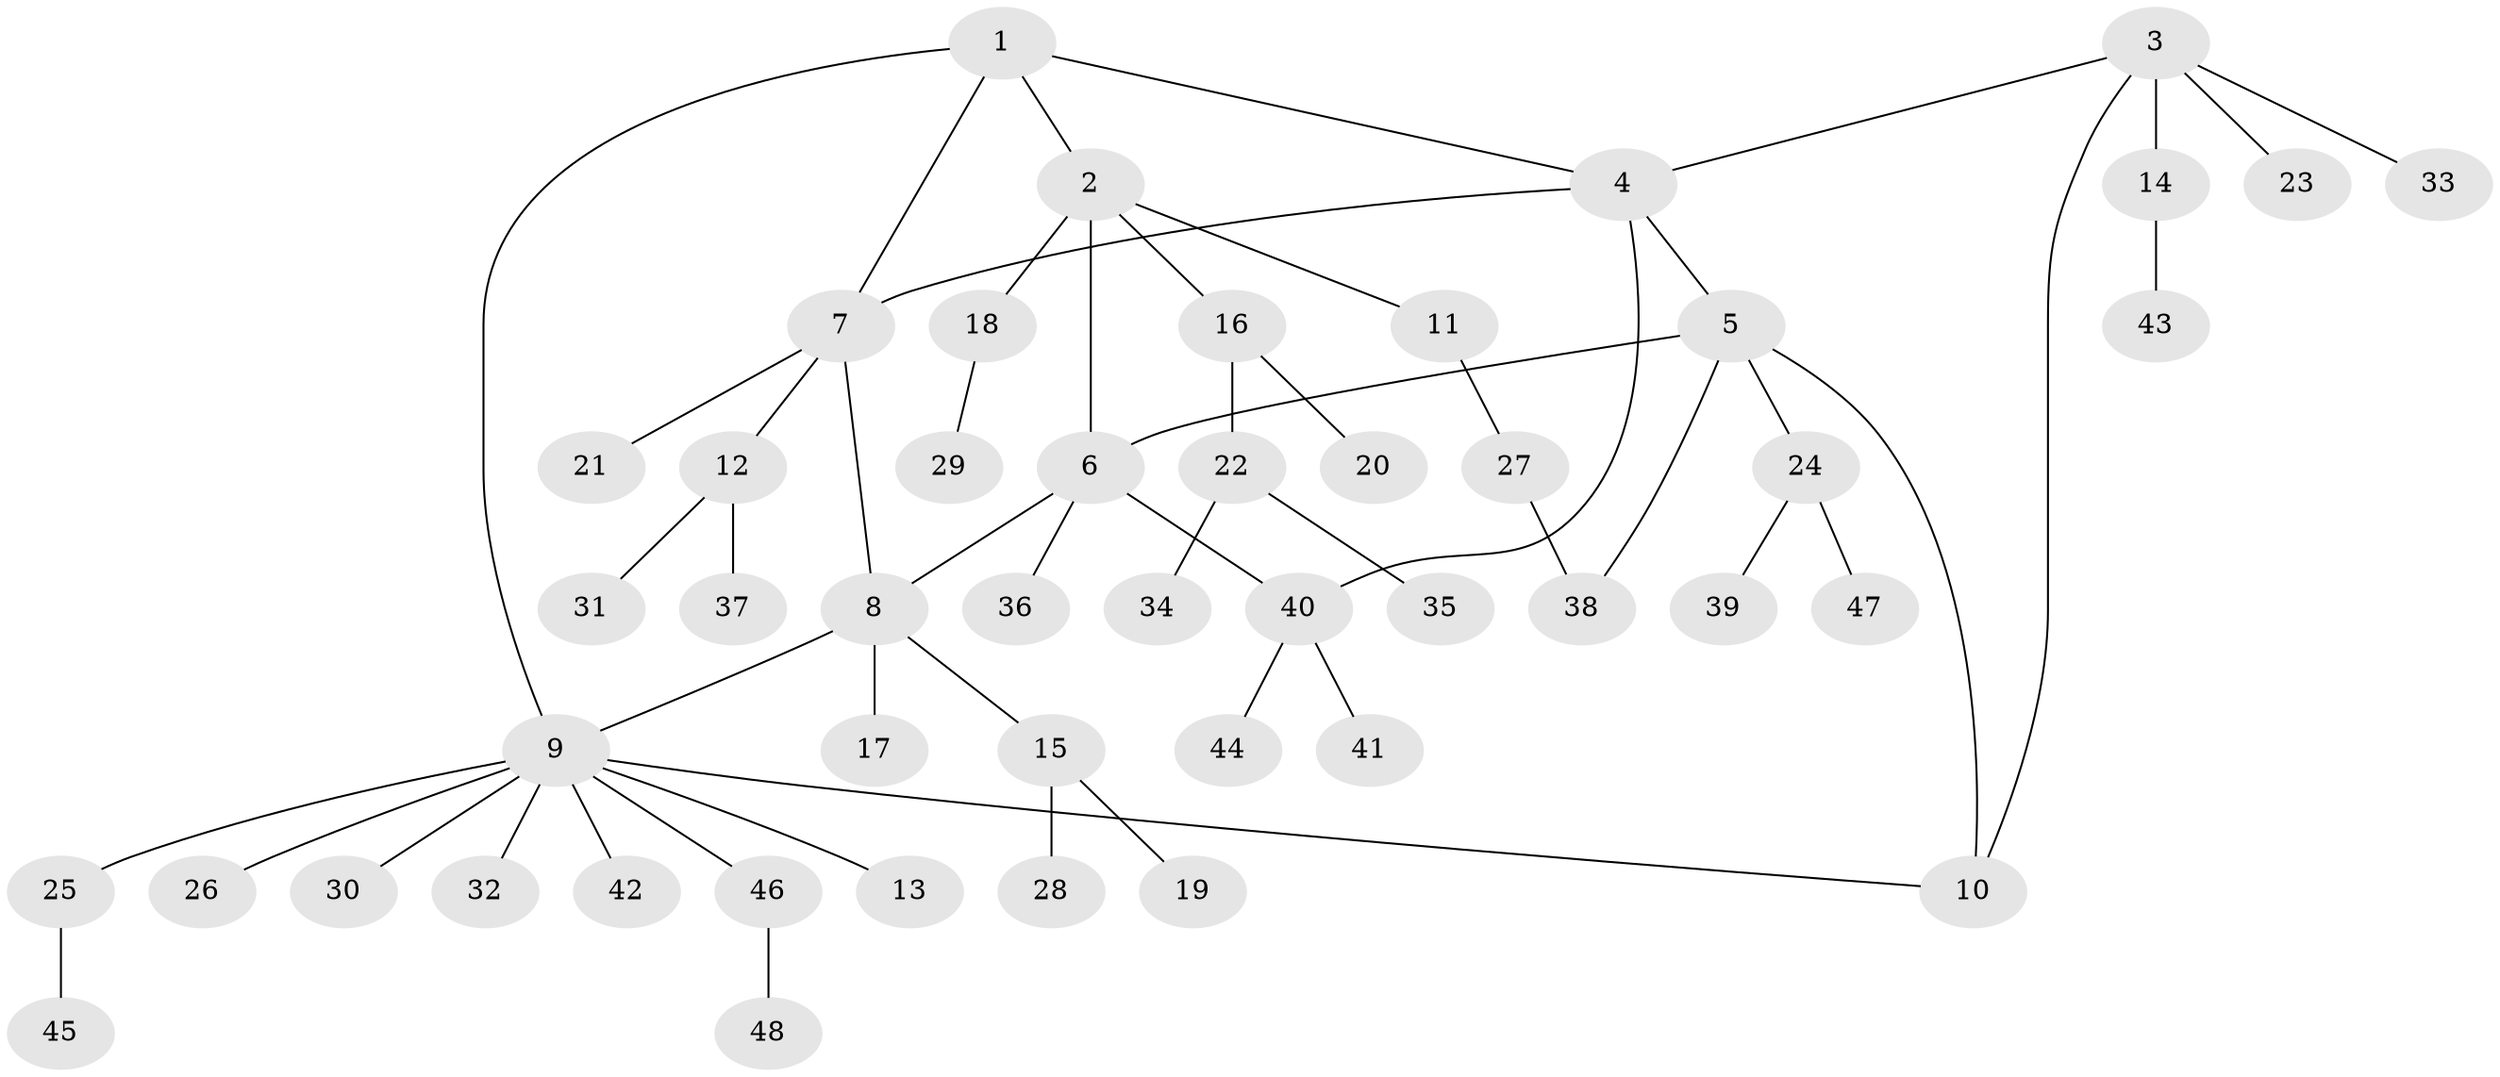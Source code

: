 // coarse degree distribution, {7: 0.1, 3: 0.05, 4: 0.05, 1: 0.55, 2: 0.2, 6: 0.05}
// Generated by graph-tools (version 1.1) at 2025/37/03/04/25 23:37:35]
// undirected, 48 vertices, 55 edges
graph export_dot {
  node [color=gray90,style=filled];
  1;
  2;
  3;
  4;
  5;
  6;
  7;
  8;
  9;
  10;
  11;
  12;
  13;
  14;
  15;
  16;
  17;
  18;
  19;
  20;
  21;
  22;
  23;
  24;
  25;
  26;
  27;
  28;
  29;
  30;
  31;
  32;
  33;
  34;
  35;
  36;
  37;
  38;
  39;
  40;
  41;
  42;
  43;
  44;
  45;
  46;
  47;
  48;
  1 -- 2;
  1 -- 4;
  1 -- 7;
  1 -- 9;
  2 -- 6;
  2 -- 11;
  2 -- 16;
  2 -- 18;
  3 -- 4;
  3 -- 10;
  3 -- 14;
  3 -- 23;
  3 -- 33;
  4 -- 5;
  4 -- 7;
  4 -- 40;
  5 -- 6;
  5 -- 10;
  5 -- 24;
  5 -- 38;
  6 -- 8;
  6 -- 36;
  6 -- 40;
  7 -- 8;
  7 -- 12;
  7 -- 21;
  8 -- 9;
  8 -- 15;
  8 -- 17;
  9 -- 10;
  9 -- 13;
  9 -- 25;
  9 -- 26;
  9 -- 30;
  9 -- 32;
  9 -- 42;
  9 -- 46;
  11 -- 27;
  12 -- 31;
  12 -- 37;
  14 -- 43;
  15 -- 19;
  15 -- 28;
  16 -- 20;
  16 -- 22;
  18 -- 29;
  22 -- 34;
  22 -- 35;
  24 -- 39;
  24 -- 47;
  25 -- 45;
  27 -- 38;
  40 -- 41;
  40 -- 44;
  46 -- 48;
}
